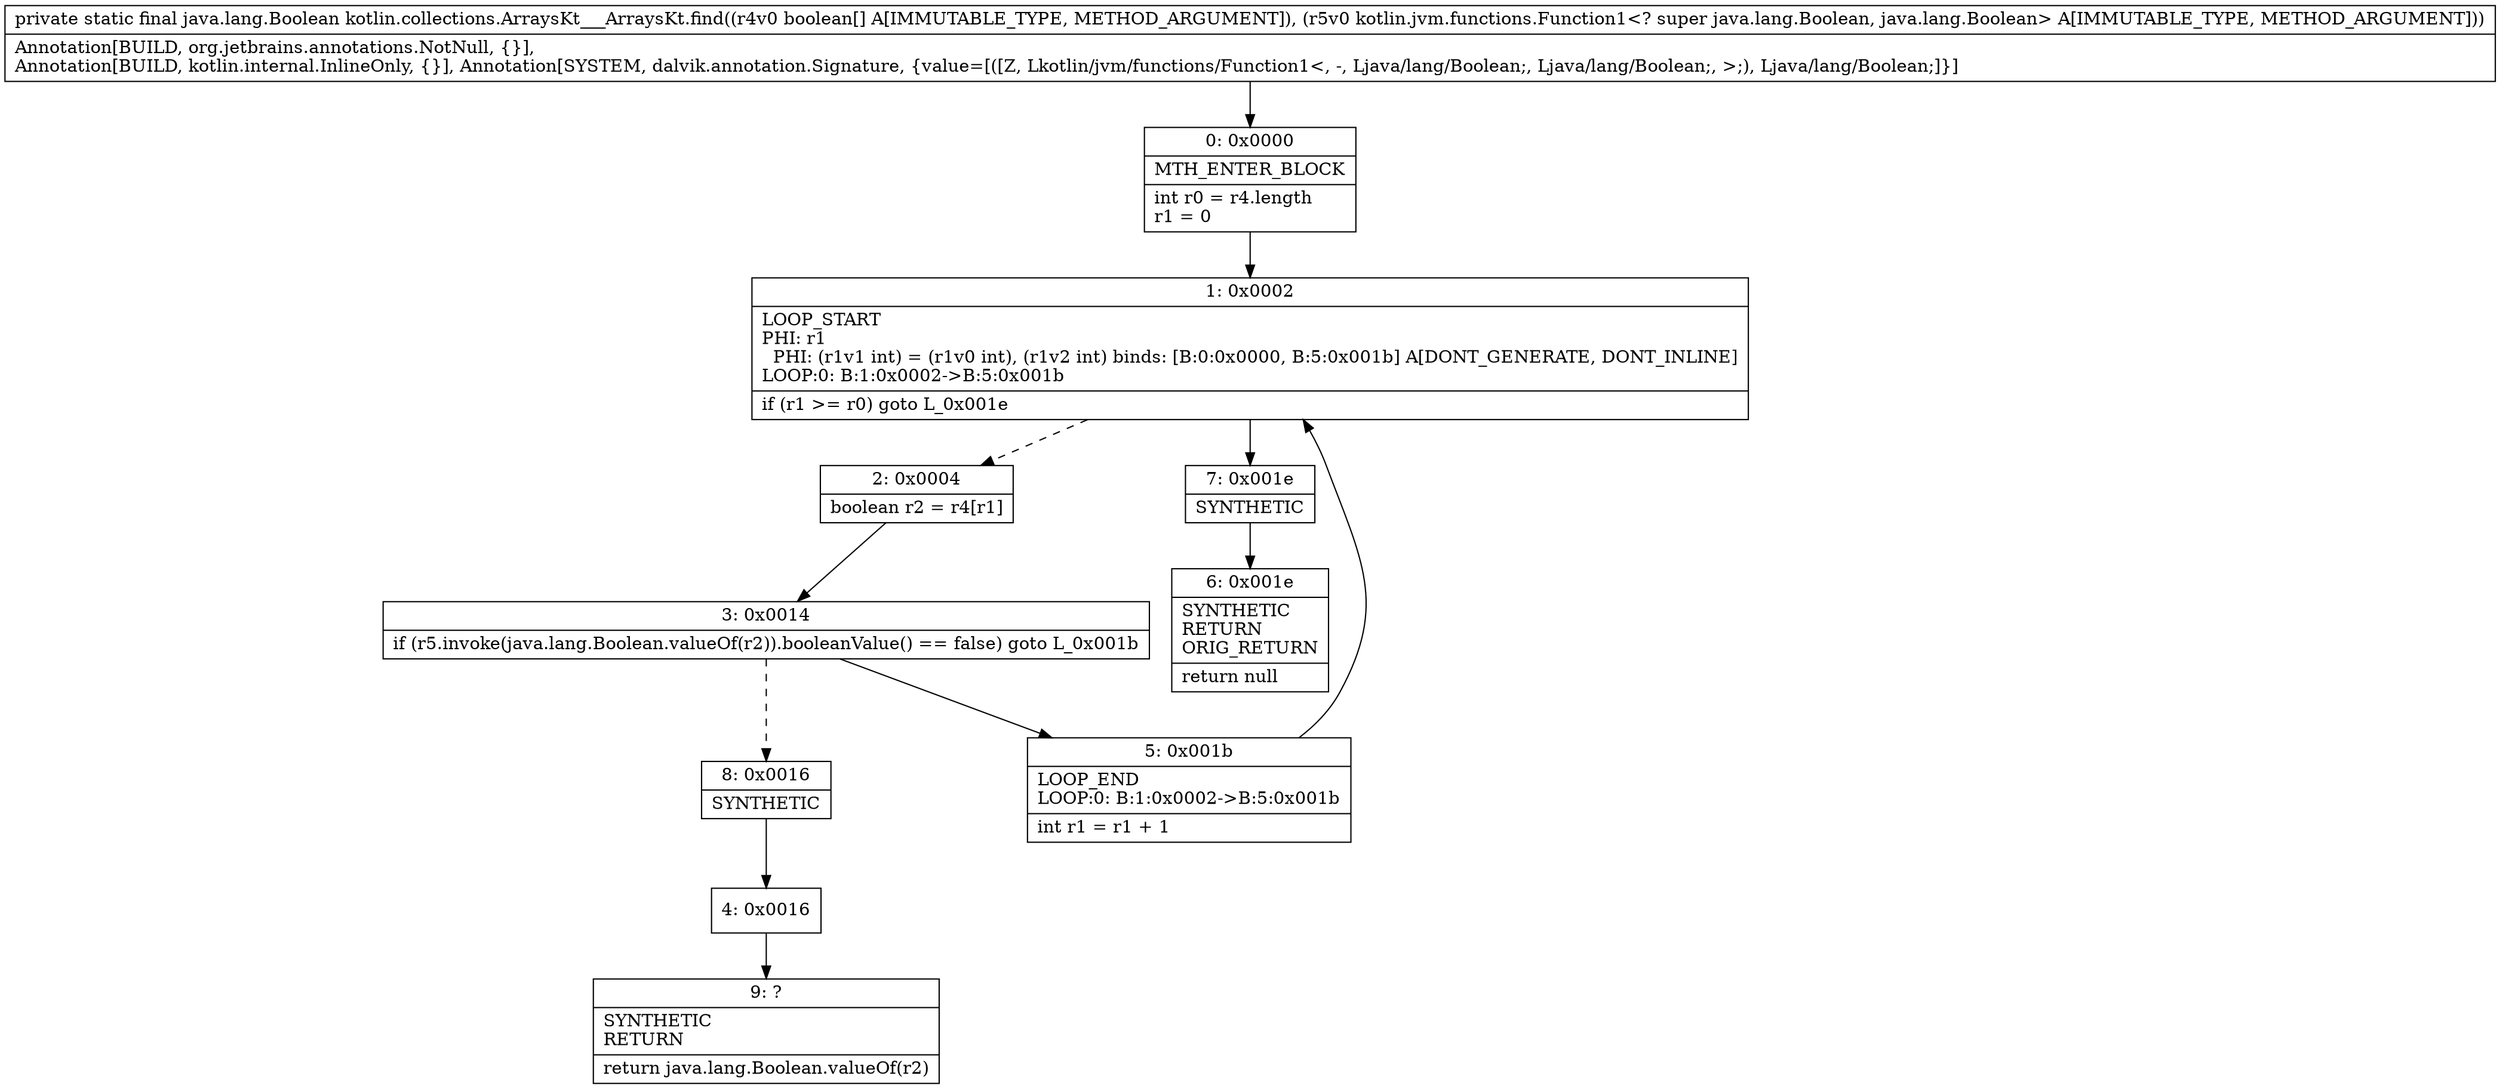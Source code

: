 digraph "CFG forkotlin.collections.ArraysKt___ArraysKt.find([ZLkotlin\/jvm\/functions\/Function1;)Ljava\/lang\/Boolean;" {
Node_0 [shape=record,label="{0\:\ 0x0000|MTH_ENTER_BLOCK\l|int r0 = r4.length\lr1 = 0\l}"];
Node_1 [shape=record,label="{1\:\ 0x0002|LOOP_START\lPHI: r1 \l  PHI: (r1v1 int) = (r1v0 int), (r1v2 int) binds: [B:0:0x0000, B:5:0x001b] A[DONT_GENERATE, DONT_INLINE]\lLOOP:0: B:1:0x0002\-\>B:5:0x001b\l|if (r1 \>= r0) goto L_0x001e\l}"];
Node_2 [shape=record,label="{2\:\ 0x0004|boolean r2 = r4[r1]\l}"];
Node_3 [shape=record,label="{3\:\ 0x0014|if (r5.invoke(java.lang.Boolean.valueOf(r2)).booleanValue() == false) goto L_0x001b\l}"];
Node_4 [shape=record,label="{4\:\ 0x0016}"];
Node_5 [shape=record,label="{5\:\ 0x001b|LOOP_END\lLOOP:0: B:1:0x0002\-\>B:5:0x001b\l|int r1 = r1 + 1\l}"];
Node_6 [shape=record,label="{6\:\ 0x001e|SYNTHETIC\lRETURN\lORIG_RETURN\l|return null\l}"];
Node_7 [shape=record,label="{7\:\ 0x001e|SYNTHETIC\l}"];
Node_8 [shape=record,label="{8\:\ 0x0016|SYNTHETIC\l}"];
Node_9 [shape=record,label="{9\:\ ?|SYNTHETIC\lRETURN\l|return java.lang.Boolean.valueOf(r2)\l}"];
MethodNode[shape=record,label="{private static final java.lang.Boolean kotlin.collections.ArraysKt___ArraysKt.find((r4v0 boolean[] A[IMMUTABLE_TYPE, METHOD_ARGUMENT]), (r5v0 kotlin.jvm.functions.Function1\<? super java.lang.Boolean, java.lang.Boolean\> A[IMMUTABLE_TYPE, METHOD_ARGUMENT]))  | Annotation[BUILD, org.jetbrains.annotations.NotNull, \{\}], \lAnnotation[BUILD, kotlin.internal.InlineOnly, \{\}], Annotation[SYSTEM, dalvik.annotation.Signature, \{value=[([Z, Lkotlin\/jvm\/functions\/Function1\<, \-, Ljava\/lang\/Boolean;, Ljava\/lang\/Boolean;, \>;), Ljava\/lang\/Boolean;]\}]\l}"];
MethodNode -> Node_0;
Node_0 -> Node_1;
Node_1 -> Node_2[style=dashed];
Node_1 -> Node_7;
Node_2 -> Node_3;
Node_3 -> Node_5;
Node_3 -> Node_8[style=dashed];
Node_4 -> Node_9;
Node_5 -> Node_1;
Node_7 -> Node_6;
Node_8 -> Node_4;
}

